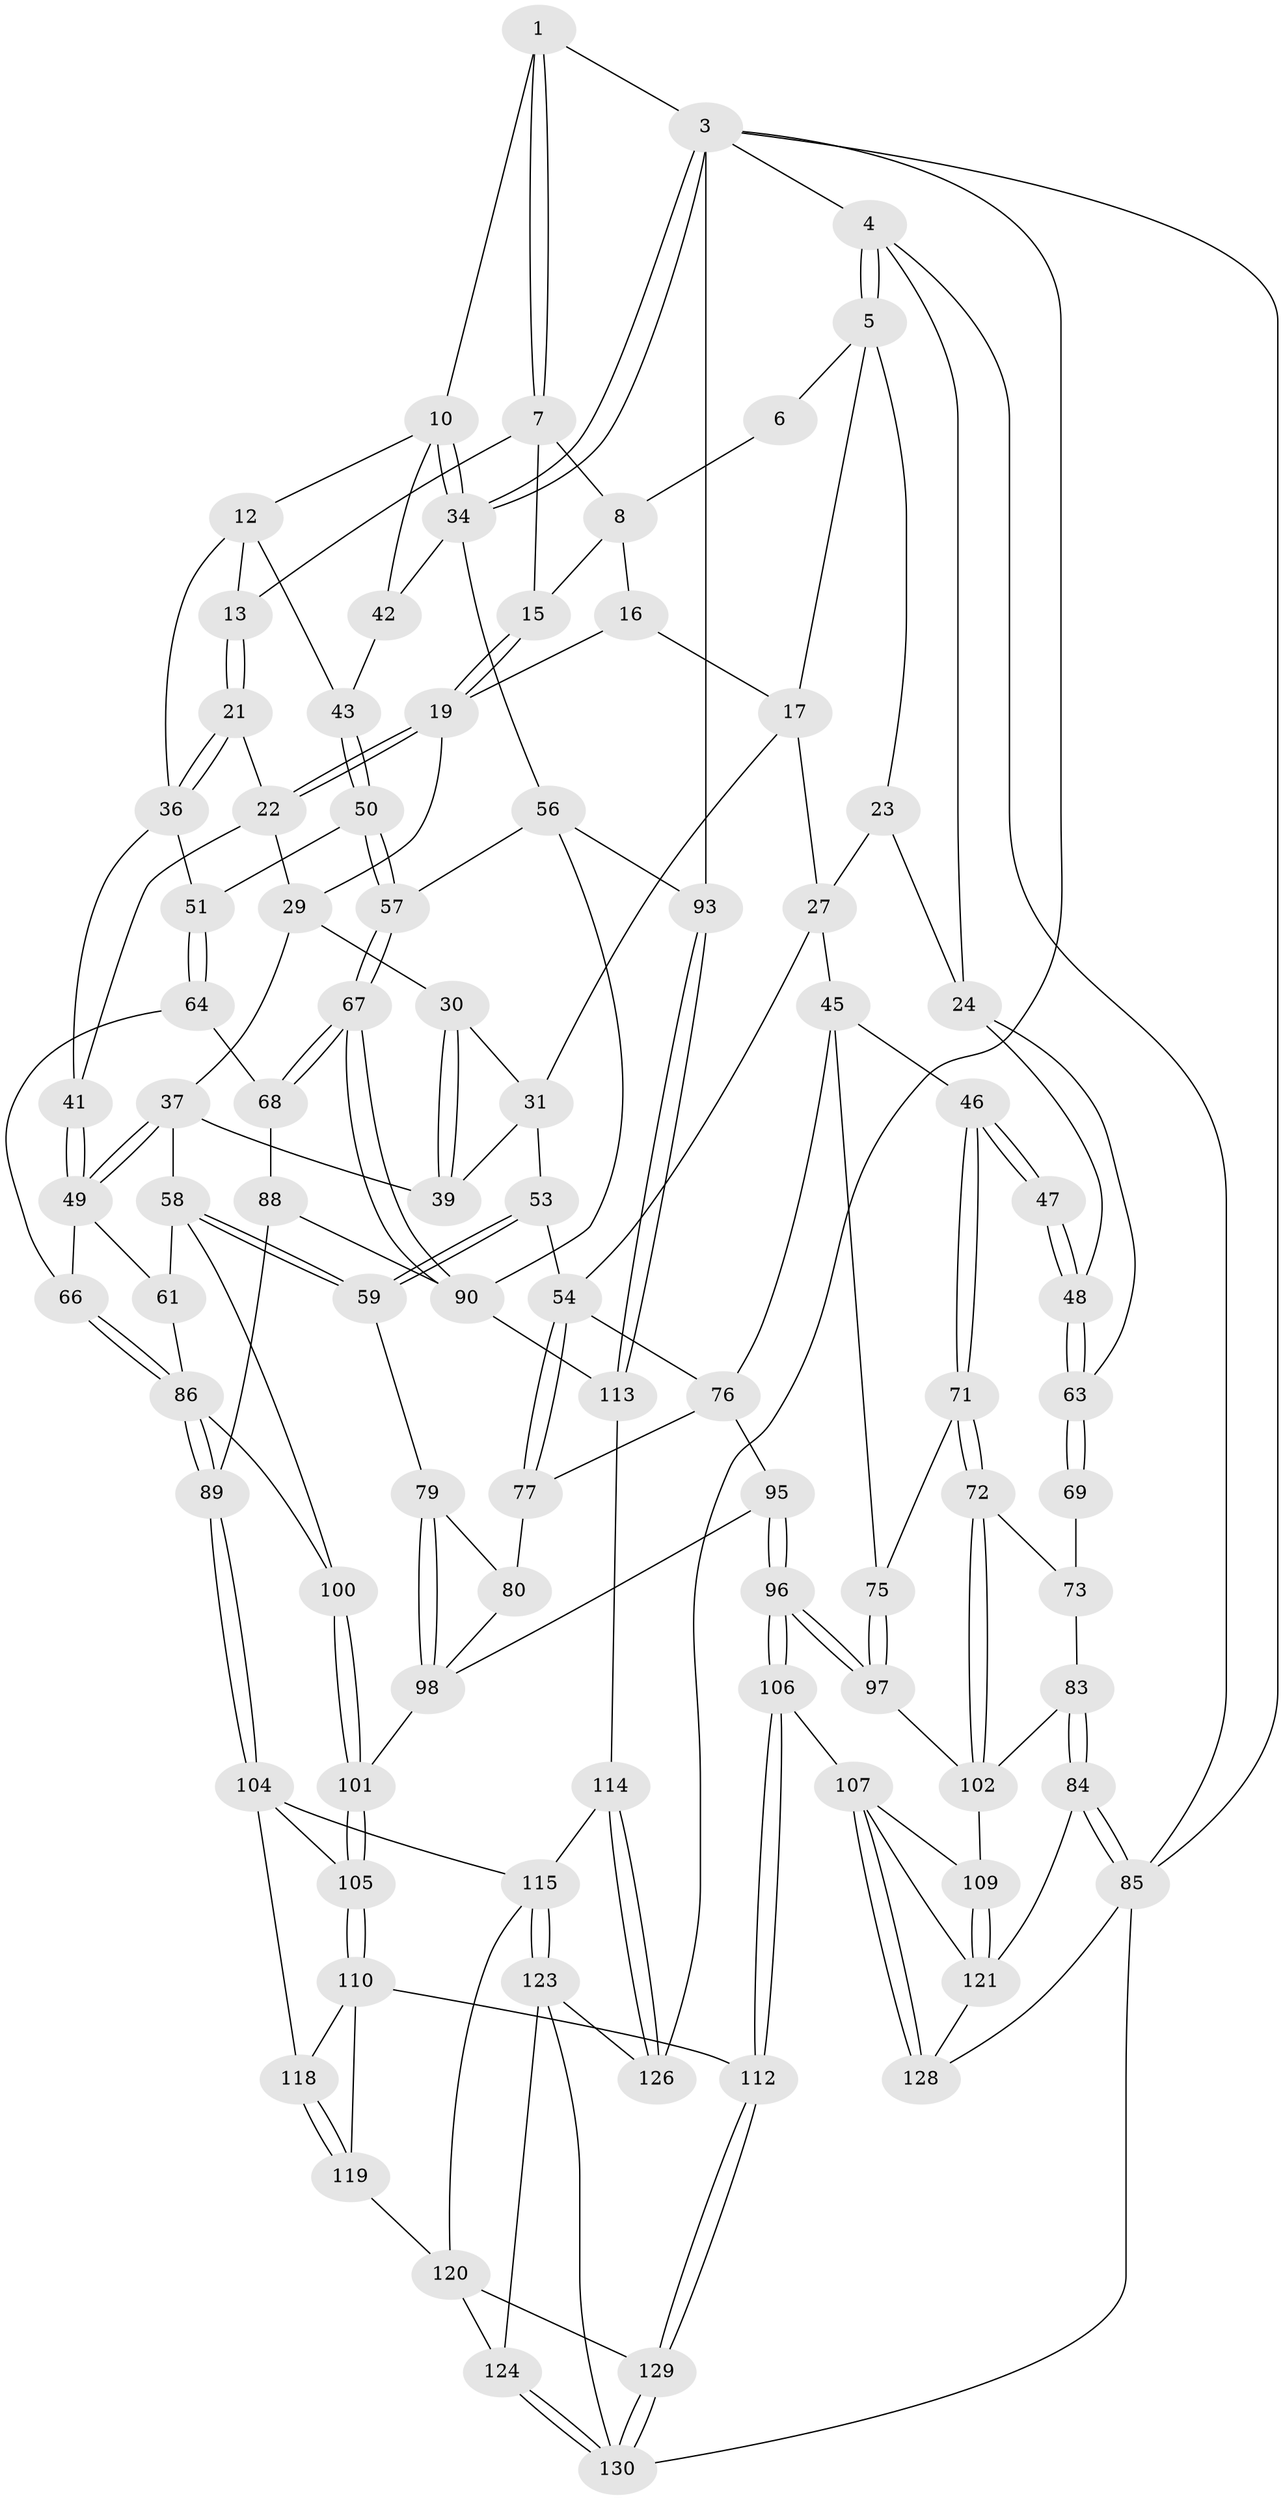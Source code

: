 // Generated by graph-tools (version 1.1) at 2025/24/03/03/25 07:24:39]
// undirected, 92 vertices, 206 edges
graph export_dot {
graph [start="1"]
  node [color=gray90,style=filled];
  1 [pos="+0.789487559265396+0",super="+2"];
  3 [pos="+1+0",super="+92"];
  4 [pos="+0+0"];
  5 [pos="+0.23609679637680525+0",super="+18"];
  6 [pos="+0.5231960057584709+0"];
  7 [pos="+0.7859811410555887+0",super="+14"];
  8 [pos="+0.6007121138365312+0.03679720452768984",super="+9"];
  10 [pos="+0.9147571389664284+0.14736791173768263",super="+11"];
  12 [pos="+0.8279136636486673+0.15720225413186578",super="+35"];
  13 [pos="+0.7774937232013125+0.11804714350913657"];
  15 [pos="+0.6474409318914186+0.10433367922056246"];
  16 [pos="+0.516103550650231+0.10862413312150355"];
  17 [pos="+0.3161846192286626+0.041901271117651316",super="+26"];
  19 [pos="+0.6405009464669615+0.14091964414306699",super="+20"];
  21 [pos="+0.6821647769200281+0.1738725664174954"];
  22 [pos="+0.6722069229085884+0.17347712824568337",super="+32"];
  23 [pos="+0.17019849257525102+0.19046717558908086"];
  24 [pos="+0.11059486587467279+0.17711869024714125",super="+25"];
  27 [pos="+0.2525313359164635+0.33485623625376537",super="+28"];
  29 [pos="+0.5074333057160052+0.17900658042882348",super="+33"];
  30 [pos="+0.45751679155678693+0.20563723261910602"];
  31 [pos="+0.36178928959400547+0.22390909030766065",super="+52"];
  34 [pos="+1+0.10731654261940503",super="+44"];
  36 [pos="+0.7436378891762888+0.25312027653248426",super="+40"];
  37 [pos="+0.5280371452566658+0.2996091867371335",super="+38"];
  39 [pos="+0.4744446755385147+0.3068681439514097"];
  41 [pos="+0.6607429472478956+0.3569711408513467"];
  42 [pos="+0.8718751738968883+0.24545880880670712"];
  43 [pos="+0.8626437671439037+0.2751617194415906"];
  45 [pos="+0.22524107977868635+0.34035438988687566",super="+74"];
  46 [pos="+0.14804956541975106+0.36204575481801454"];
  47 [pos="+0.14262602246964143+0.36162362734125325"];
  48 [pos="+0.05059408636909056+0.31219044463627094"];
  49 [pos="+0.6396104867267673+0.3819730300276392",super="+60"];
  50 [pos="+0.868343135194553+0.3290363626638436"];
  51 [pos="+0.803753823702321+0.3670771855688811"];
  53 [pos="+0.40942410856215505+0.3963865135040586"];
  54 [pos="+0.32099736176220167+0.3916368217398617",super="+55"];
  56 [pos="+1+0.3294357315183188",super="+94"];
  57 [pos="+0.95000502960442+0.3786800737850716"];
  58 [pos="+0.4982699422778314+0.46652733501912336",super="+62"];
  59 [pos="+0.49047288654975657+0.46497655793732345"];
  61 [pos="+0.5351200784707313+0.46103985618827054"];
  63 [pos="+0+0.32838621504703946"];
  64 [pos="+0.7987604502448717+0.4362833787670144",super="+65"];
  66 [pos="+0.6300725572933803+0.427616736620284"];
  67 [pos="+0.8866916257875912+0.5291170031196883"];
  68 [pos="+0.8039189761579473+0.4518754226346697",super="+81"];
  69 [pos="+0+0.44756741795790395",super="+70"];
  71 [pos="+0.13341692595158317+0.5091763371496533"];
  72 [pos="+0.03100640990364502+0.5103558866275689"];
  73 [pos="+0.026710256169699086+0.5076337510655395",super="+82"];
  75 [pos="+0.15249281300372128+0.5213825814230588"];
  76 [pos="+0.23138649268910014+0.5208533010677335",super="+78"];
  77 [pos="+0.3314304832816655+0.5197227902684255"];
  79 [pos="+0.40641699371529855+0.5234031494852622"];
  80 [pos="+0.40498435083013556+0.5234654656825065"];
  83 [pos="+0+0.7358551391164514"];
  84 [pos="+0+1"];
  85 [pos="+0+1",super="+132"];
  86 [pos="+0.6407619693185218+0.5997571219174775",super="+87"];
  88 [pos="+0.7544776195304139+0.6329289229958873"];
  89 [pos="+0.6917171972204876+0.6500614903981289"];
  90 [pos="+0.8878065290463384+0.5366309963334818",super="+91"];
  93 [pos="+1+0.6809791644924038"];
  95 [pos="+0.28717748269507754+0.7052220322871877"];
  96 [pos="+0.26264545943418915+0.74355842841034"];
  97 [pos="+0.15280825044504434+0.6280397139246321"];
  98 [pos="+0.43152528230010323+0.6443430013680155",super="+99"];
  100 [pos="+0.514953334053925+0.5860962662572602"];
  101 [pos="+0.4833969134050405+0.642041754235826"];
  102 [pos="+0.06922426987509607+0.6145349630382403",super="+103"];
  104 [pos="+0.673762464202119+0.6735028085985443",super="+117"];
  105 [pos="+0.48886739737085066+0.6494152890076357"];
  106 [pos="+0.2613509112374051+0.7522238414895959"];
  107 [pos="+0.2260384053902853+0.7676942099604536",super="+108"];
  109 [pos="+0.031036374516230286+0.7364753596346131"];
  110 [pos="+0.5175159882814502+0.7310787846307185",super="+111"];
  112 [pos="+0.3739164956428055+0.8861754995055748"];
  113 [pos="+0.8721910097996505+0.7295589602751985"];
  114 [pos="+0.8567358510383125+0.8050763047051332"];
  115 [pos="+0.809176162448155+0.822648408615564",super="+116"];
  118 [pos="+0.6021135896077878+0.7543635931120419"];
  119 [pos="+0.5967552804020224+0.8448266042705941"];
  120 [pos="+0.6375109350519209+0.8888862257013437",super="+125"];
  121 [pos="+0.040293300467519964+0.9238544398088119",super="+122"];
  123 [pos="+0.6946520565993985+0.9751504776020169",super="+127"];
  124 [pos="+0.6578925433141105+0.935833362177903"];
  126 [pos="+1+1"];
  128 [pos="+0.1633620124523952+0.9492751286848711"];
  129 [pos="+0.3808861870950298+0.9765518047954104"];
  130 [pos="+0.3799722899547393+1",super="+131"];
  1 -- 7;
  1 -- 7;
  1 -- 10;
  1 -- 3;
  3 -- 4;
  3 -- 34;
  3 -- 34;
  3 -- 93;
  3 -- 85;
  3 -- 126;
  4 -- 5;
  4 -- 5;
  4 -- 85;
  4 -- 24;
  5 -- 6;
  5 -- 17;
  5 -- 23;
  6 -- 8;
  7 -- 8;
  7 -- 15;
  7 -- 13;
  8 -- 15;
  8 -- 16;
  10 -- 34;
  10 -- 34;
  10 -- 42;
  10 -- 12;
  12 -- 13;
  12 -- 43;
  12 -- 36;
  13 -- 21;
  13 -- 21;
  15 -- 19;
  15 -- 19;
  16 -- 17;
  16 -- 19;
  17 -- 27;
  17 -- 31;
  19 -- 22;
  19 -- 22;
  19 -- 29;
  21 -- 22;
  21 -- 36;
  21 -- 36;
  22 -- 41;
  22 -- 29;
  23 -- 24;
  23 -- 27;
  24 -- 48;
  24 -- 63;
  27 -- 45;
  27 -- 54;
  29 -- 30;
  29 -- 37;
  30 -- 31;
  30 -- 39;
  30 -- 39;
  31 -- 53;
  31 -- 39;
  34 -- 56;
  34 -- 42;
  36 -- 41;
  36 -- 51;
  37 -- 49;
  37 -- 49;
  37 -- 58;
  37 -- 39;
  41 -- 49;
  41 -- 49;
  42 -- 43;
  43 -- 50;
  43 -- 50;
  45 -- 46;
  45 -- 75;
  45 -- 76;
  46 -- 47;
  46 -- 47;
  46 -- 71;
  46 -- 71;
  47 -- 48;
  47 -- 48;
  48 -- 63;
  48 -- 63;
  49 -- 66;
  49 -- 61;
  50 -- 51;
  50 -- 57;
  50 -- 57;
  51 -- 64;
  51 -- 64;
  53 -- 54;
  53 -- 59;
  53 -- 59;
  54 -- 77;
  54 -- 77;
  54 -- 76;
  56 -- 57;
  56 -- 90;
  56 -- 93;
  57 -- 67;
  57 -- 67;
  58 -- 59;
  58 -- 59;
  58 -- 100;
  58 -- 61;
  59 -- 79;
  61 -- 86;
  63 -- 69;
  63 -- 69;
  64 -- 68 [weight=2];
  64 -- 66;
  66 -- 86;
  66 -- 86;
  67 -- 68;
  67 -- 68;
  67 -- 90;
  67 -- 90;
  68 -- 88;
  69 -- 73 [weight=2];
  71 -- 72;
  71 -- 72;
  71 -- 75;
  72 -- 73;
  72 -- 102;
  72 -- 102;
  73 -- 83;
  75 -- 97;
  75 -- 97;
  76 -- 77;
  76 -- 95;
  77 -- 80;
  79 -- 80;
  79 -- 98;
  79 -- 98;
  80 -- 98;
  83 -- 84;
  83 -- 84;
  83 -- 102;
  84 -- 85;
  84 -- 85;
  84 -- 121;
  85 -- 128;
  85 -- 130;
  86 -- 89;
  86 -- 89;
  86 -- 100;
  88 -- 89;
  88 -- 90;
  89 -- 104;
  89 -- 104;
  90 -- 113;
  93 -- 113;
  93 -- 113;
  95 -- 96;
  95 -- 96;
  95 -- 98;
  96 -- 97;
  96 -- 97;
  96 -- 106;
  96 -- 106;
  97 -- 102;
  98 -- 101;
  100 -- 101;
  100 -- 101;
  101 -- 105;
  101 -- 105;
  102 -- 109;
  104 -- 105;
  104 -- 118;
  104 -- 115;
  105 -- 110;
  105 -- 110;
  106 -- 107;
  106 -- 112;
  106 -- 112;
  107 -- 128;
  107 -- 128;
  107 -- 121;
  107 -- 109;
  109 -- 121;
  109 -- 121;
  110 -- 118;
  110 -- 112;
  110 -- 119;
  112 -- 129;
  112 -- 129;
  113 -- 114;
  114 -- 115;
  114 -- 126;
  114 -- 126;
  115 -- 123;
  115 -- 123;
  115 -- 120;
  118 -- 119;
  118 -- 119;
  119 -- 120;
  120 -- 129;
  120 -- 124;
  121 -- 128;
  123 -- 124;
  123 -- 130;
  123 -- 126;
  124 -- 130;
  124 -- 130;
  129 -- 130;
  129 -- 130;
}

